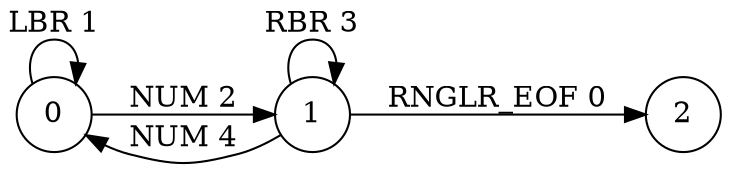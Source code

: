 digraph g
{
rankdir=LR
node [shape=circle]
0 -> 0 [label="LBR 1"]
0 -> 1 [label="NUM 2"]
1 -> 1 [label="RBR 3"]
1 -> 0 [label="NUM 4"]
1 -> 2 [label="RNGLR_EOF 0"]
}